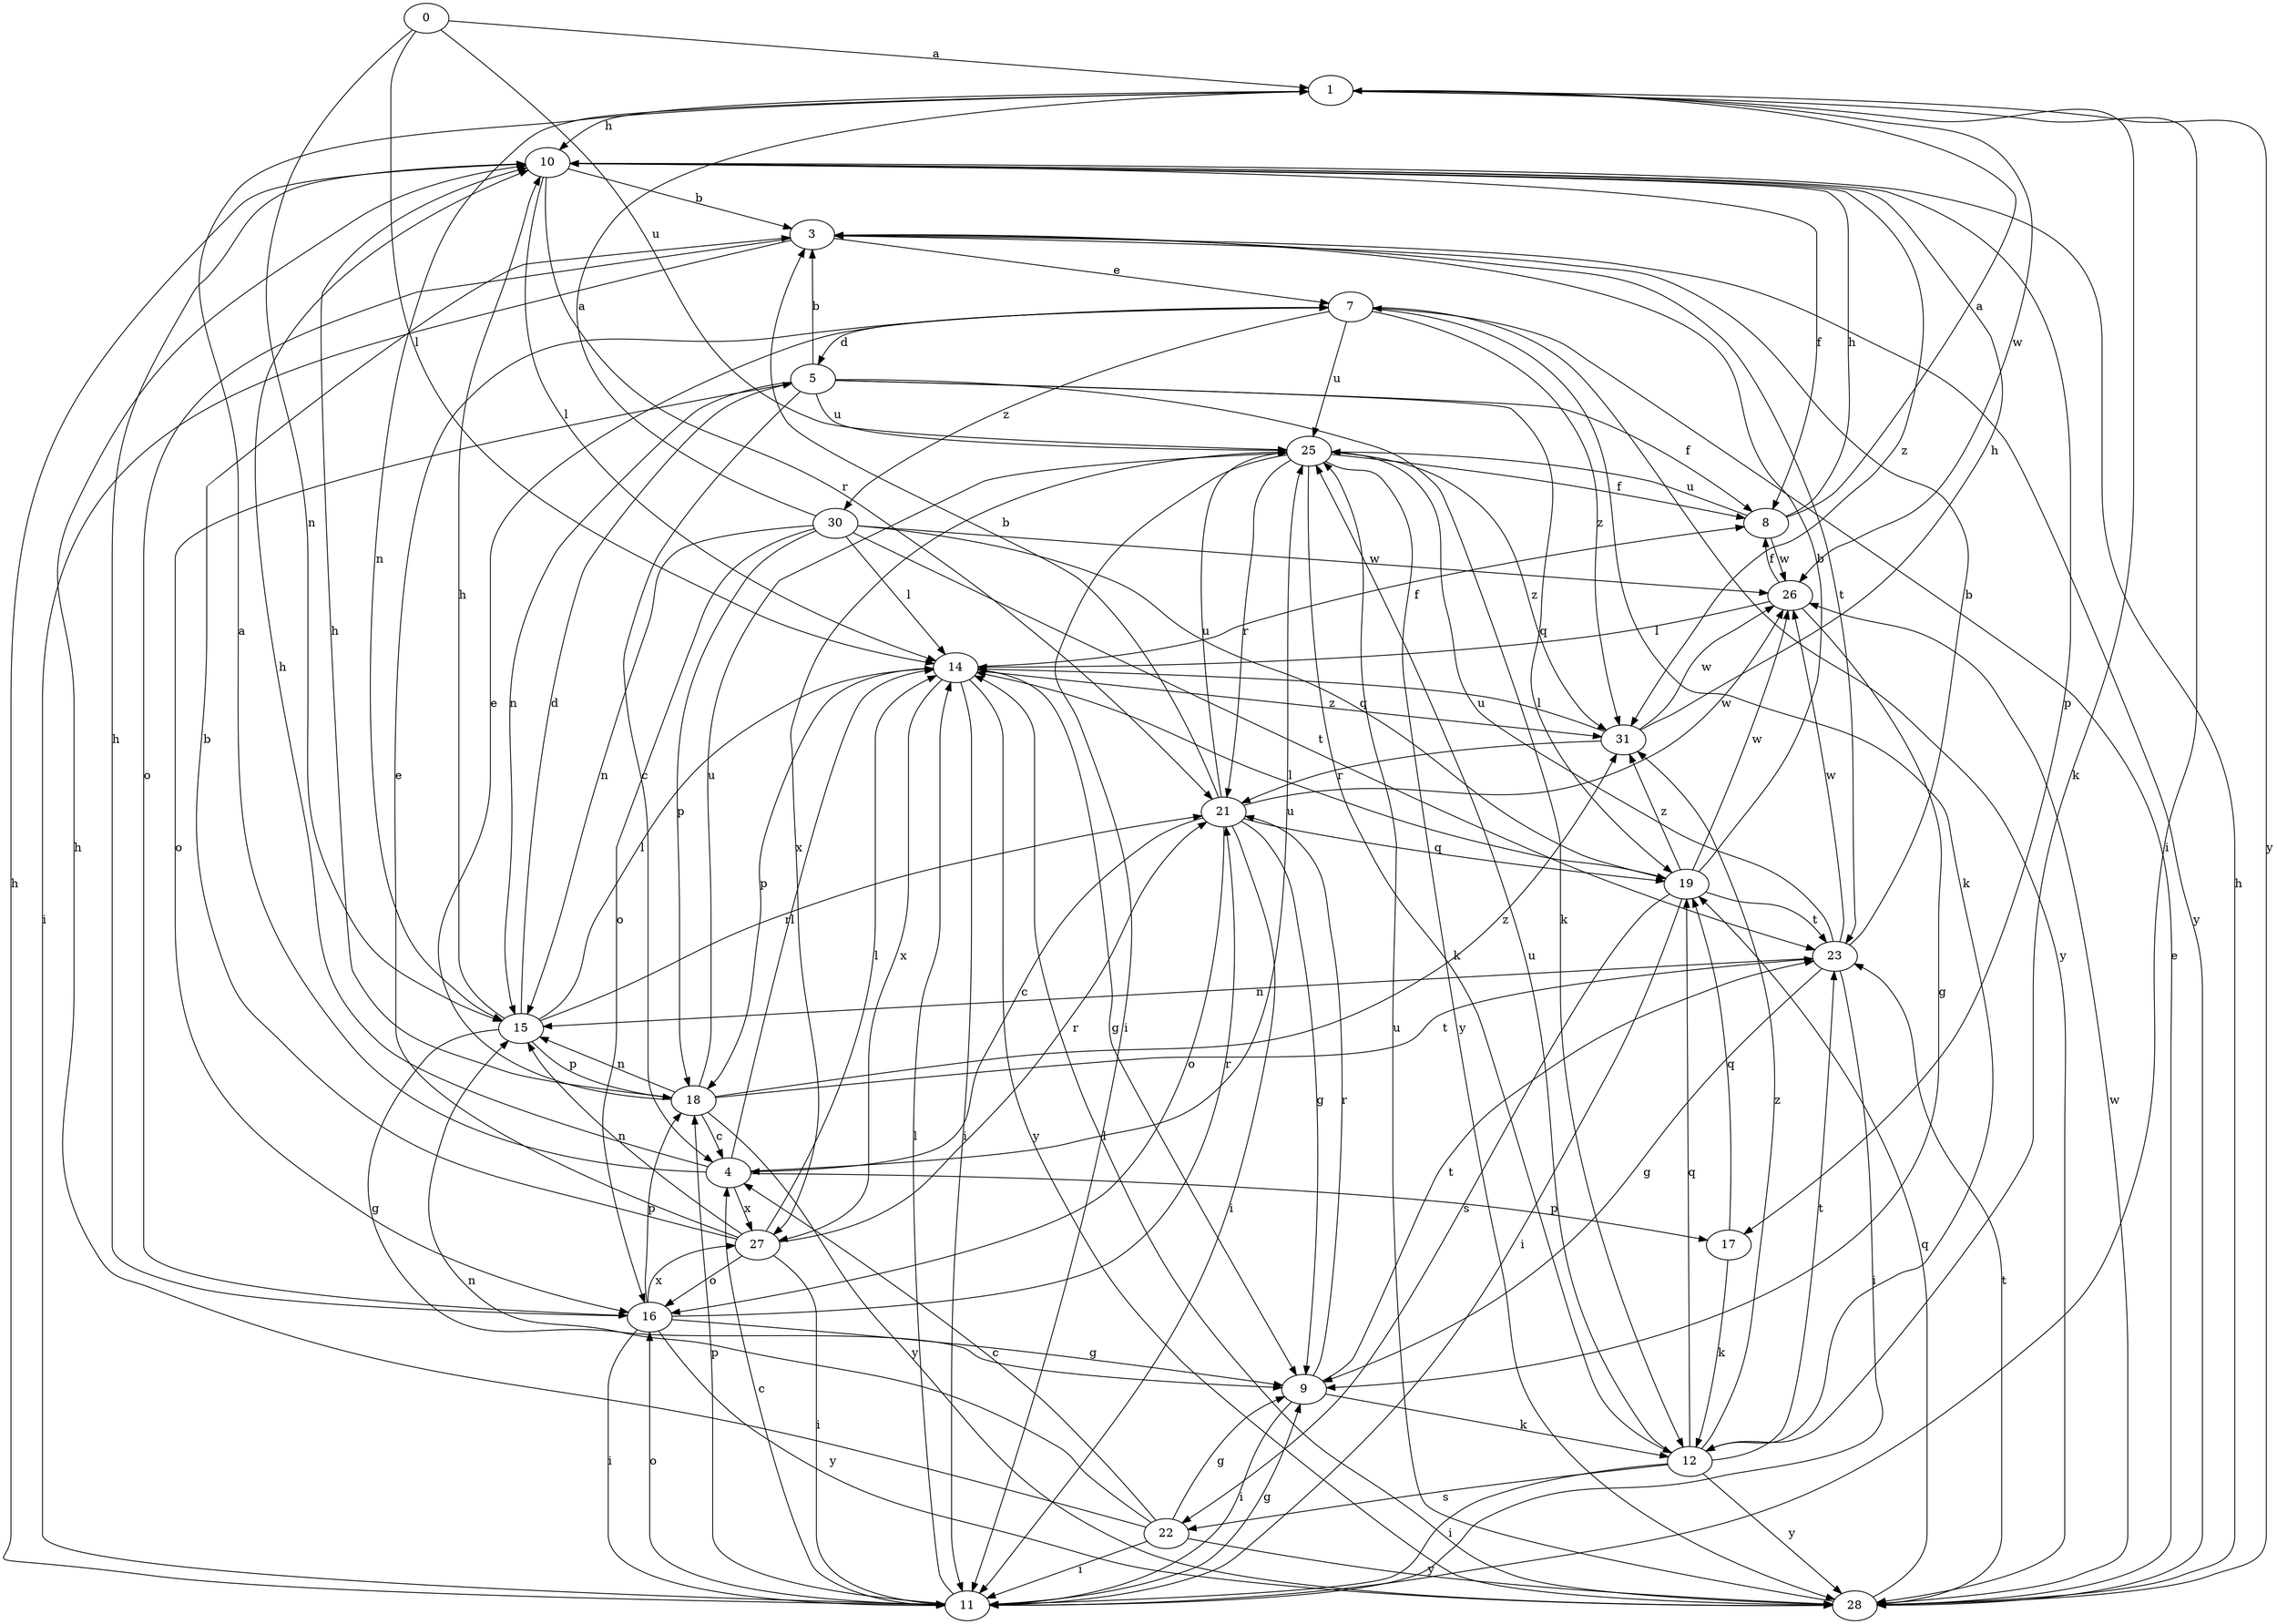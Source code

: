 strict digraph  {
0;
1;
3;
4;
5;
7;
8;
9;
10;
11;
12;
14;
15;
16;
17;
18;
19;
21;
22;
23;
25;
26;
27;
28;
30;
31;
0 -> 1  [label=a];
0 -> 14  [label=l];
0 -> 15  [label=n];
0 -> 25  [label=u];
1 -> 10  [label=h];
1 -> 11  [label=i];
1 -> 12  [label=k];
1 -> 15  [label=n];
1 -> 26  [label=w];
1 -> 28  [label=y];
3 -> 7  [label=e];
3 -> 11  [label=i];
3 -> 16  [label=o];
3 -> 23  [label=t];
3 -> 28  [label=y];
4 -> 1  [label=a];
4 -> 10  [label=h];
4 -> 14  [label=l];
4 -> 17  [label=p];
4 -> 25  [label=u];
4 -> 27  [label=x];
5 -> 3  [label=b];
5 -> 4  [label=c];
5 -> 8  [label=f];
5 -> 12  [label=k];
5 -> 15  [label=n];
5 -> 16  [label=o];
5 -> 19  [label=q];
5 -> 25  [label=u];
7 -> 5  [label=d];
7 -> 12  [label=k];
7 -> 25  [label=u];
7 -> 28  [label=y];
7 -> 30  [label=z];
7 -> 31  [label=z];
8 -> 1  [label=a];
8 -> 10  [label=h];
8 -> 25  [label=u];
8 -> 26  [label=w];
9 -> 11  [label=i];
9 -> 12  [label=k];
9 -> 21  [label=r];
9 -> 23  [label=t];
10 -> 3  [label=b];
10 -> 8  [label=f];
10 -> 14  [label=l];
10 -> 17  [label=p];
10 -> 21  [label=r];
10 -> 31  [label=z];
11 -> 4  [label=c];
11 -> 9  [label=g];
11 -> 10  [label=h];
11 -> 14  [label=l];
11 -> 16  [label=o];
11 -> 18  [label=p];
12 -> 11  [label=i];
12 -> 19  [label=q];
12 -> 22  [label=s];
12 -> 23  [label=t];
12 -> 25  [label=u];
12 -> 28  [label=y];
12 -> 31  [label=z];
14 -> 8  [label=f];
14 -> 9  [label=g];
14 -> 11  [label=i];
14 -> 18  [label=p];
14 -> 27  [label=x];
14 -> 28  [label=y];
14 -> 31  [label=z];
15 -> 5  [label=d];
15 -> 9  [label=g];
15 -> 10  [label=h];
15 -> 14  [label=l];
15 -> 18  [label=p];
15 -> 21  [label=r];
16 -> 9  [label=g];
16 -> 10  [label=h];
16 -> 11  [label=i];
16 -> 18  [label=p];
16 -> 21  [label=r];
16 -> 27  [label=x];
16 -> 28  [label=y];
17 -> 12  [label=k];
17 -> 19  [label=q];
18 -> 4  [label=c];
18 -> 7  [label=e];
18 -> 10  [label=h];
18 -> 15  [label=n];
18 -> 23  [label=t];
18 -> 25  [label=u];
18 -> 28  [label=y];
18 -> 31  [label=z];
19 -> 3  [label=b];
19 -> 11  [label=i];
19 -> 14  [label=l];
19 -> 22  [label=s];
19 -> 23  [label=t];
19 -> 26  [label=w];
19 -> 31  [label=z];
21 -> 3  [label=b];
21 -> 4  [label=c];
21 -> 9  [label=g];
21 -> 11  [label=i];
21 -> 16  [label=o];
21 -> 19  [label=q];
21 -> 25  [label=u];
21 -> 26  [label=w];
22 -> 4  [label=c];
22 -> 9  [label=g];
22 -> 10  [label=h];
22 -> 11  [label=i];
22 -> 15  [label=n];
22 -> 28  [label=y];
23 -> 3  [label=b];
23 -> 9  [label=g];
23 -> 11  [label=i];
23 -> 15  [label=n];
23 -> 25  [label=u];
23 -> 26  [label=w];
25 -> 8  [label=f];
25 -> 11  [label=i];
25 -> 12  [label=k];
25 -> 21  [label=r];
25 -> 27  [label=x];
25 -> 28  [label=y];
25 -> 31  [label=z];
26 -> 8  [label=f];
26 -> 9  [label=g];
26 -> 14  [label=l];
27 -> 3  [label=b];
27 -> 7  [label=e];
27 -> 11  [label=i];
27 -> 14  [label=l];
27 -> 15  [label=n];
27 -> 16  [label=o];
27 -> 21  [label=r];
28 -> 7  [label=e];
28 -> 10  [label=h];
28 -> 14  [label=l];
28 -> 19  [label=q];
28 -> 23  [label=t];
28 -> 25  [label=u];
28 -> 26  [label=w];
30 -> 1  [label=a];
30 -> 14  [label=l];
30 -> 15  [label=n];
30 -> 16  [label=o];
30 -> 18  [label=p];
30 -> 19  [label=q];
30 -> 23  [label=t];
30 -> 26  [label=w];
31 -> 10  [label=h];
31 -> 14  [label=l];
31 -> 21  [label=r];
31 -> 26  [label=w];
}
